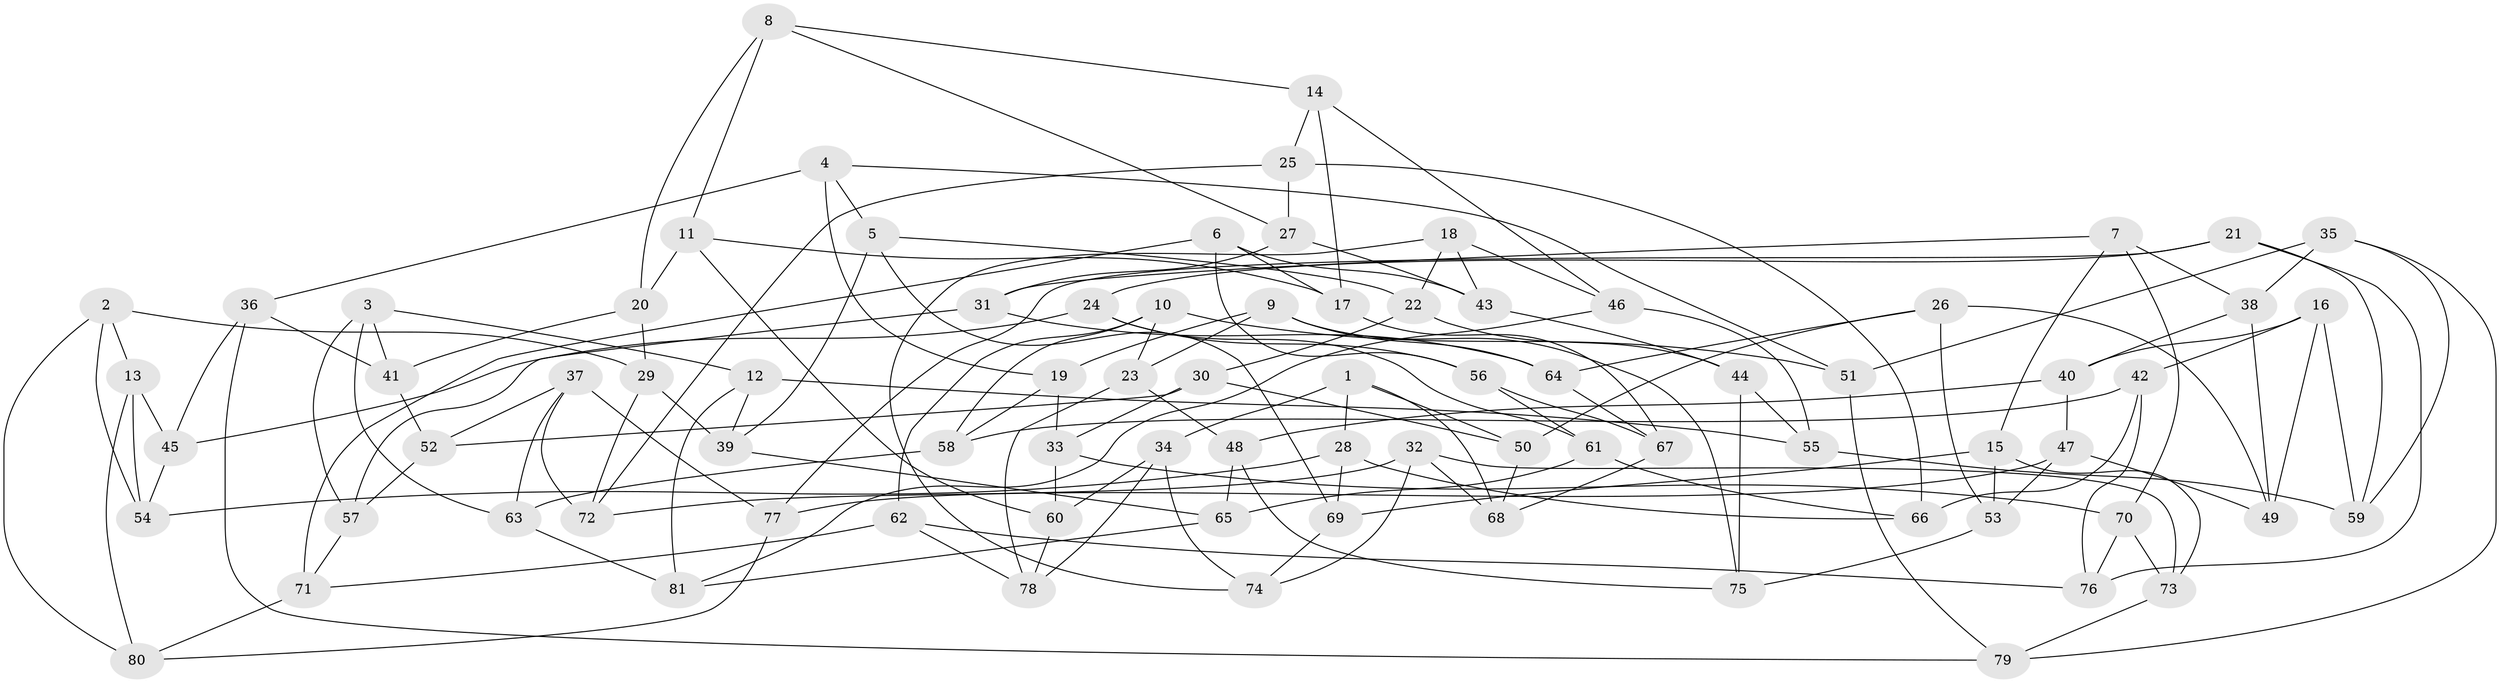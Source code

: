 // coarse degree distribution, {3: 0.16666666666666666, 4: 0.25, 5: 0.16666666666666666, 2: 0.08333333333333333, 6: 0.08333333333333333, 7: 0.125, 9: 0.041666666666666664, 12: 0.041666666666666664, 10: 0.041666666666666664}
// Generated by graph-tools (version 1.1) at 2025/01/03/04/25 22:01:21]
// undirected, 81 vertices, 162 edges
graph export_dot {
graph [start="1"]
  node [color=gray90,style=filled];
  1;
  2;
  3;
  4;
  5;
  6;
  7;
  8;
  9;
  10;
  11;
  12;
  13;
  14;
  15;
  16;
  17;
  18;
  19;
  20;
  21;
  22;
  23;
  24;
  25;
  26;
  27;
  28;
  29;
  30;
  31;
  32;
  33;
  34;
  35;
  36;
  37;
  38;
  39;
  40;
  41;
  42;
  43;
  44;
  45;
  46;
  47;
  48;
  49;
  50;
  51;
  52;
  53;
  54;
  55;
  56;
  57;
  58;
  59;
  60;
  61;
  62;
  63;
  64;
  65;
  66;
  67;
  68;
  69;
  70;
  71;
  72;
  73;
  74;
  75;
  76;
  77;
  78;
  79;
  80;
  81;
  1 -- 28;
  1 -- 50;
  1 -- 68;
  1 -- 34;
  2 -- 80;
  2 -- 13;
  2 -- 29;
  2 -- 54;
  3 -- 57;
  3 -- 63;
  3 -- 12;
  3 -- 41;
  4 -- 19;
  4 -- 5;
  4 -- 36;
  4 -- 51;
  5 -- 39;
  5 -- 22;
  5 -- 69;
  6 -- 71;
  6 -- 17;
  6 -- 43;
  6 -- 56;
  7 -- 31;
  7 -- 15;
  7 -- 70;
  7 -- 38;
  8 -- 14;
  8 -- 27;
  8 -- 20;
  8 -- 11;
  9 -- 64;
  9 -- 19;
  9 -- 75;
  9 -- 23;
  10 -- 62;
  10 -- 23;
  10 -- 51;
  10 -- 58;
  11 -- 60;
  11 -- 17;
  11 -- 20;
  12 -- 39;
  12 -- 81;
  12 -- 55;
  13 -- 80;
  13 -- 54;
  13 -- 45;
  14 -- 25;
  14 -- 17;
  14 -- 46;
  15 -- 69;
  15 -- 73;
  15 -- 53;
  16 -- 59;
  16 -- 40;
  16 -- 42;
  16 -- 49;
  17 -- 67;
  18 -- 43;
  18 -- 22;
  18 -- 74;
  18 -- 46;
  19 -- 33;
  19 -- 58;
  20 -- 29;
  20 -- 41;
  21 -- 59;
  21 -- 77;
  21 -- 76;
  21 -- 24;
  22 -- 30;
  22 -- 44;
  23 -- 48;
  23 -- 78;
  24 -- 45;
  24 -- 56;
  24 -- 61;
  25 -- 27;
  25 -- 72;
  25 -- 66;
  26 -- 53;
  26 -- 50;
  26 -- 49;
  26 -- 64;
  27 -- 43;
  27 -- 31;
  28 -- 69;
  28 -- 54;
  28 -- 66;
  29 -- 72;
  29 -- 39;
  30 -- 33;
  30 -- 52;
  30 -- 50;
  31 -- 64;
  31 -- 57;
  32 -- 73;
  32 -- 68;
  32 -- 74;
  32 -- 72;
  33 -- 70;
  33 -- 60;
  34 -- 74;
  34 -- 78;
  34 -- 60;
  35 -- 59;
  35 -- 79;
  35 -- 51;
  35 -- 38;
  36 -- 79;
  36 -- 41;
  36 -- 45;
  37 -- 77;
  37 -- 63;
  37 -- 52;
  37 -- 72;
  38 -- 49;
  38 -- 40;
  39 -- 65;
  40 -- 47;
  40 -- 48;
  41 -- 52;
  42 -- 66;
  42 -- 58;
  42 -- 76;
  43 -- 44;
  44 -- 75;
  44 -- 55;
  45 -- 54;
  46 -- 81;
  46 -- 55;
  47 -- 49;
  47 -- 77;
  47 -- 53;
  48 -- 65;
  48 -- 75;
  50 -- 68;
  51 -- 79;
  52 -- 57;
  53 -- 75;
  55 -- 59;
  56 -- 61;
  56 -- 67;
  57 -- 71;
  58 -- 63;
  60 -- 78;
  61 -- 65;
  61 -- 66;
  62 -- 78;
  62 -- 71;
  62 -- 76;
  63 -- 81;
  64 -- 67;
  65 -- 81;
  67 -- 68;
  69 -- 74;
  70 -- 73;
  70 -- 76;
  71 -- 80;
  73 -- 79;
  77 -- 80;
}

